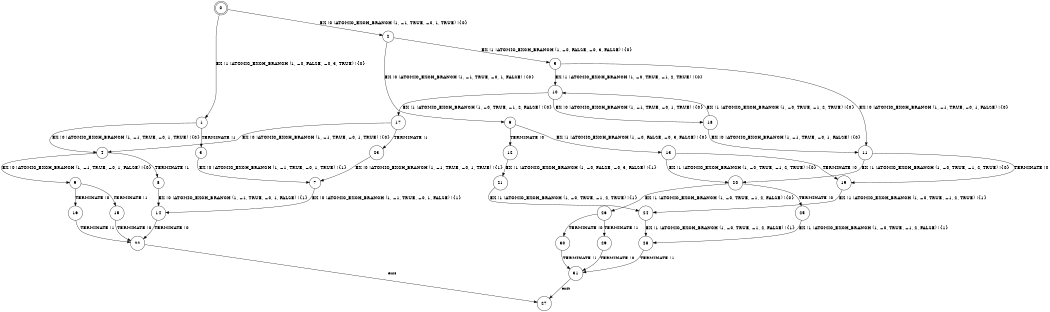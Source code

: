 digraph BCG {
size = "7, 10.5";
center = TRUE;
node [shape = circle];
0 [peripheries = 2];
0 -> 1 [label = "EX !1 !ATOMIC_EXCH_BRANCH (1, +0, FALSE, +0, 3, TRUE) !{0}"];
0 -> 2 [label = "EX !0 !ATOMIC_EXCH_BRANCH (1, +1, TRUE, +0, 1, TRUE) !{0}"];
1 -> 3 [label = "TERMINATE !1"];
1 -> 4 [label = "EX !0 !ATOMIC_EXCH_BRANCH (1, +1, TRUE, +0, 1, TRUE) !{0}"];
2 -> 5 [label = "EX !1 !ATOMIC_EXCH_BRANCH (1, +0, FALSE, +0, 3, FALSE) !{0}"];
2 -> 6 [label = "EX !0 !ATOMIC_EXCH_BRANCH (1, +1, TRUE, +0, 1, FALSE) !{0}"];
3 -> 7 [label = "EX !0 !ATOMIC_EXCH_BRANCH (1, +1, TRUE, +0, 1, TRUE) !{1}"];
4 -> 8 [label = "TERMINATE !1"];
4 -> 9 [label = "EX !0 !ATOMIC_EXCH_BRANCH (1, +1, TRUE, +0, 1, FALSE) !{0}"];
5 -> 10 [label = "EX !1 !ATOMIC_EXCH_BRANCH (1, +0, TRUE, +1, 2, TRUE) !{0}"];
5 -> 11 [label = "EX !0 !ATOMIC_EXCH_BRANCH (1, +1, TRUE, +0, 1, FALSE) !{0}"];
6 -> 12 [label = "TERMINATE !0"];
6 -> 13 [label = "EX !1 !ATOMIC_EXCH_BRANCH (1, +0, FALSE, +0, 3, FALSE) !{0}"];
7 -> 14 [label = "EX !0 !ATOMIC_EXCH_BRANCH (1, +1, TRUE, +0, 1, FALSE) !{1}"];
8 -> 14 [label = "EX !0 !ATOMIC_EXCH_BRANCH (1, +1, TRUE, +0, 1, FALSE) !{1}"];
9 -> 15 [label = "TERMINATE !1"];
9 -> 16 [label = "TERMINATE !0"];
10 -> 17 [label = "EX !1 !ATOMIC_EXCH_BRANCH (1, +0, TRUE, +1, 2, FALSE) !{0}"];
10 -> 18 [label = "EX !0 !ATOMIC_EXCH_BRANCH (1, +1, TRUE, +0, 1, TRUE) !{0}"];
11 -> 19 [label = "TERMINATE !0"];
11 -> 20 [label = "EX !1 !ATOMIC_EXCH_BRANCH (1, +0, TRUE, +1, 2, TRUE) !{0}"];
12 -> 21 [label = "EX !1 !ATOMIC_EXCH_BRANCH (1, +0, FALSE, +0, 3, FALSE) !{1}"];
13 -> 19 [label = "TERMINATE !0"];
13 -> 20 [label = "EX !1 !ATOMIC_EXCH_BRANCH (1, +0, TRUE, +1, 2, TRUE) !{0}"];
14 -> 22 [label = "TERMINATE !0"];
15 -> 22 [label = "TERMINATE !0"];
16 -> 22 [label = "TERMINATE !1"];
17 -> 23 [label = "TERMINATE !1"];
17 -> 4 [label = "EX !0 !ATOMIC_EXCH_BRANCH (1, +1, TRUE, +0, 1, TRUE) !{0}"];
18 -> 10 [label = "EX !1 !ATOMIC_EXCH_BRANCH (1, +0, TRUE, +1, 2, TRUE) !{0}"];
18 -> 11 [label = "EX !0 !ATOMIC_EXCH_BRANCH (1, +1, TRUE, +0, 1, FALSE) !{0}"];
19 -> 24 [label = "EX !1 !ATOMIC_EXCH_BRANCH (1, +0, TRUE, +1, 2, TRUE) !{1}"];
20 -> 25 [label = "TERMINATE !0"];
20 -> 26 [label = "EX !1 !ATOMIC_EXCH_BRANCH (1, +0, TRUE, +1, 2, FALSE) !{0}"];
21 -> 24 [label = "EX !1 !ATOMIC_EXCH_BRANCH (1, +0, TRUE, +1, 2, TRUE) !{1}"];
22 -> 27 [label = "exit"];
23 -> 7 [label = "EX !0 !ATOMIC_EXCH_BRANCH (1, +1, TRUE, +0, 1, TRUE) !{1}"];
24 -> 28 [label = "EX !1 !ATOMIC_EXCH_BRANCH (1, +0, TRUE, +1, 2, FALSE) !{1}"];
25 -> 28 [label = "EX !1 !ATOMIC_EXCH_BRANCH (1, +0, TRUE, +1, 2, FALSE) !{1}"];
26 -> 29 [label = "TERMINATE !1"];
26 -> 30 [label = "TERMINATE !0"];
28 -> 31 [label = "TERMINATE !1"];
29 -> 31 [label = "TERMINATE !0"];
30 -> 31 [label = "TERMINATE !1"];
31 -> 27 [label = "exit"];
}
